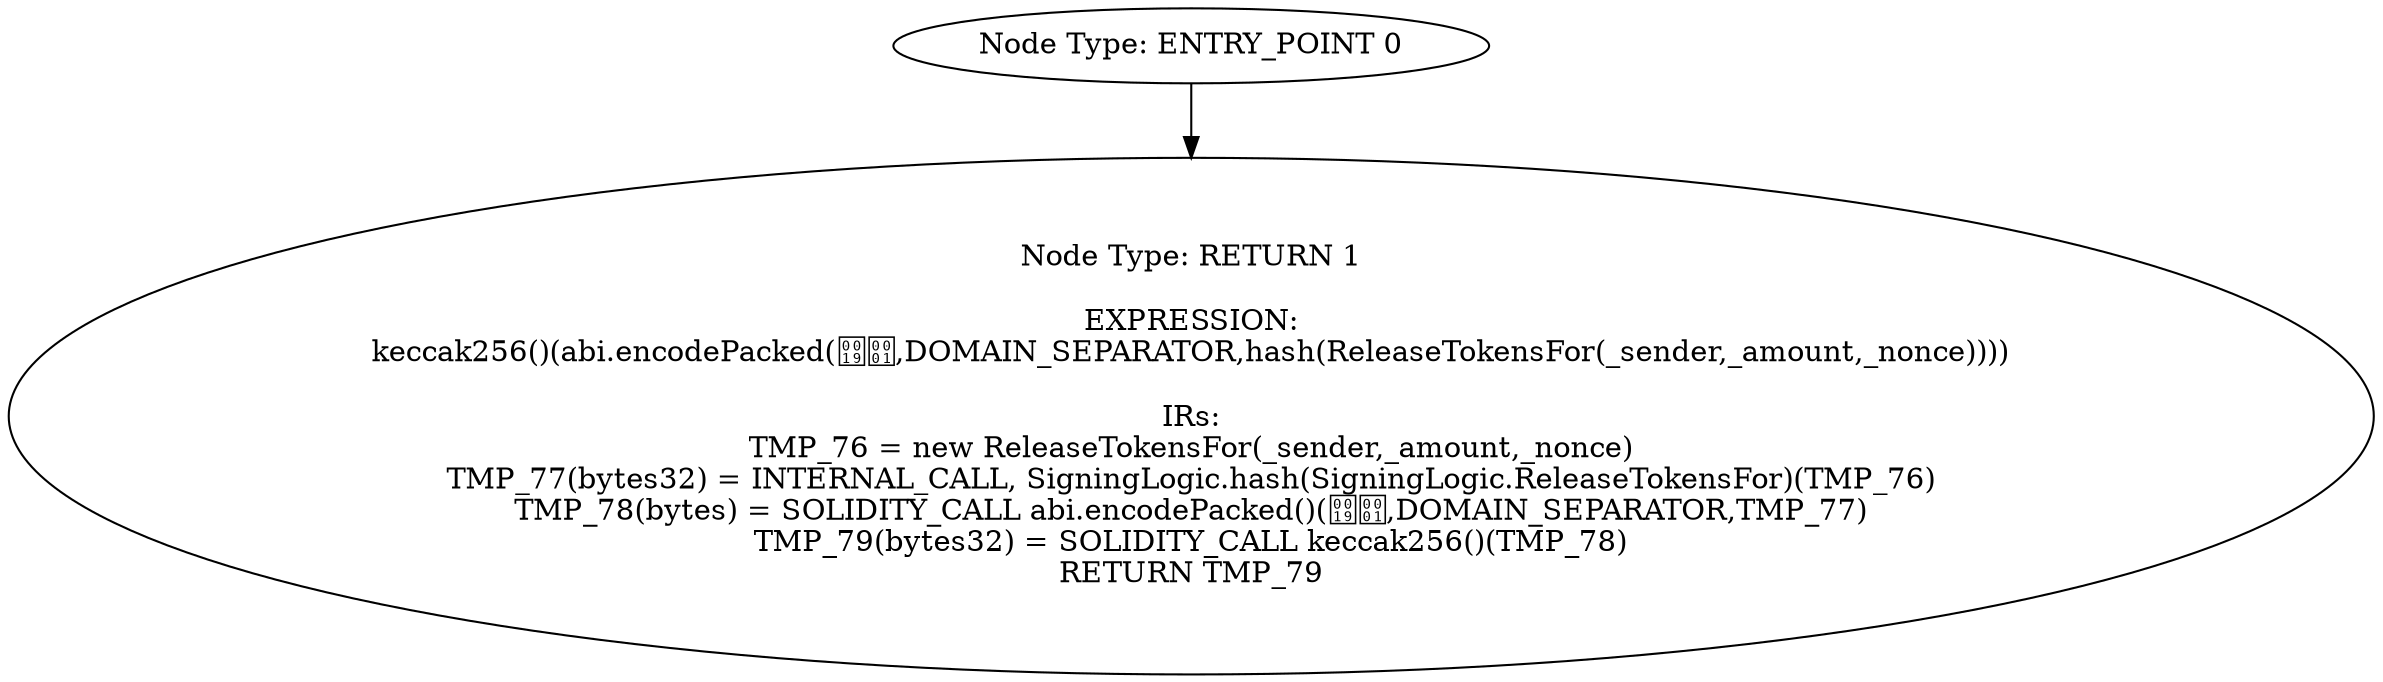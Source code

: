 digraph{
0[label="Node Type: ENTRY_POINT 0
"];
0->1;
1[label="Node Type: RETURN 1

EXPRESSION:
keccak256()(abi.encodePacked(,DOMAIN_SEPARATOR,hash(ReleaseTokensFor(_sender,_amount,_nonce))))

IRs:
TMP_76 = new ReleaseTokensFor(_sender,_amount,_nonce)
TMP_77(bytes32) = INTERNAL_CALL, SigningLogic.hash(SigningLogic.ReleaseTokensFor)(TMP_76)
TMP_78(bytes) = SOLIDITY_CALL abi.encodePacked()(,DOMAIN_SEPARATOR,TMP_77)
TMP_79(bytes32) = SOLIDITY_CALL keccak256()(TMP_78)
RETURN TMP_79"];
}
